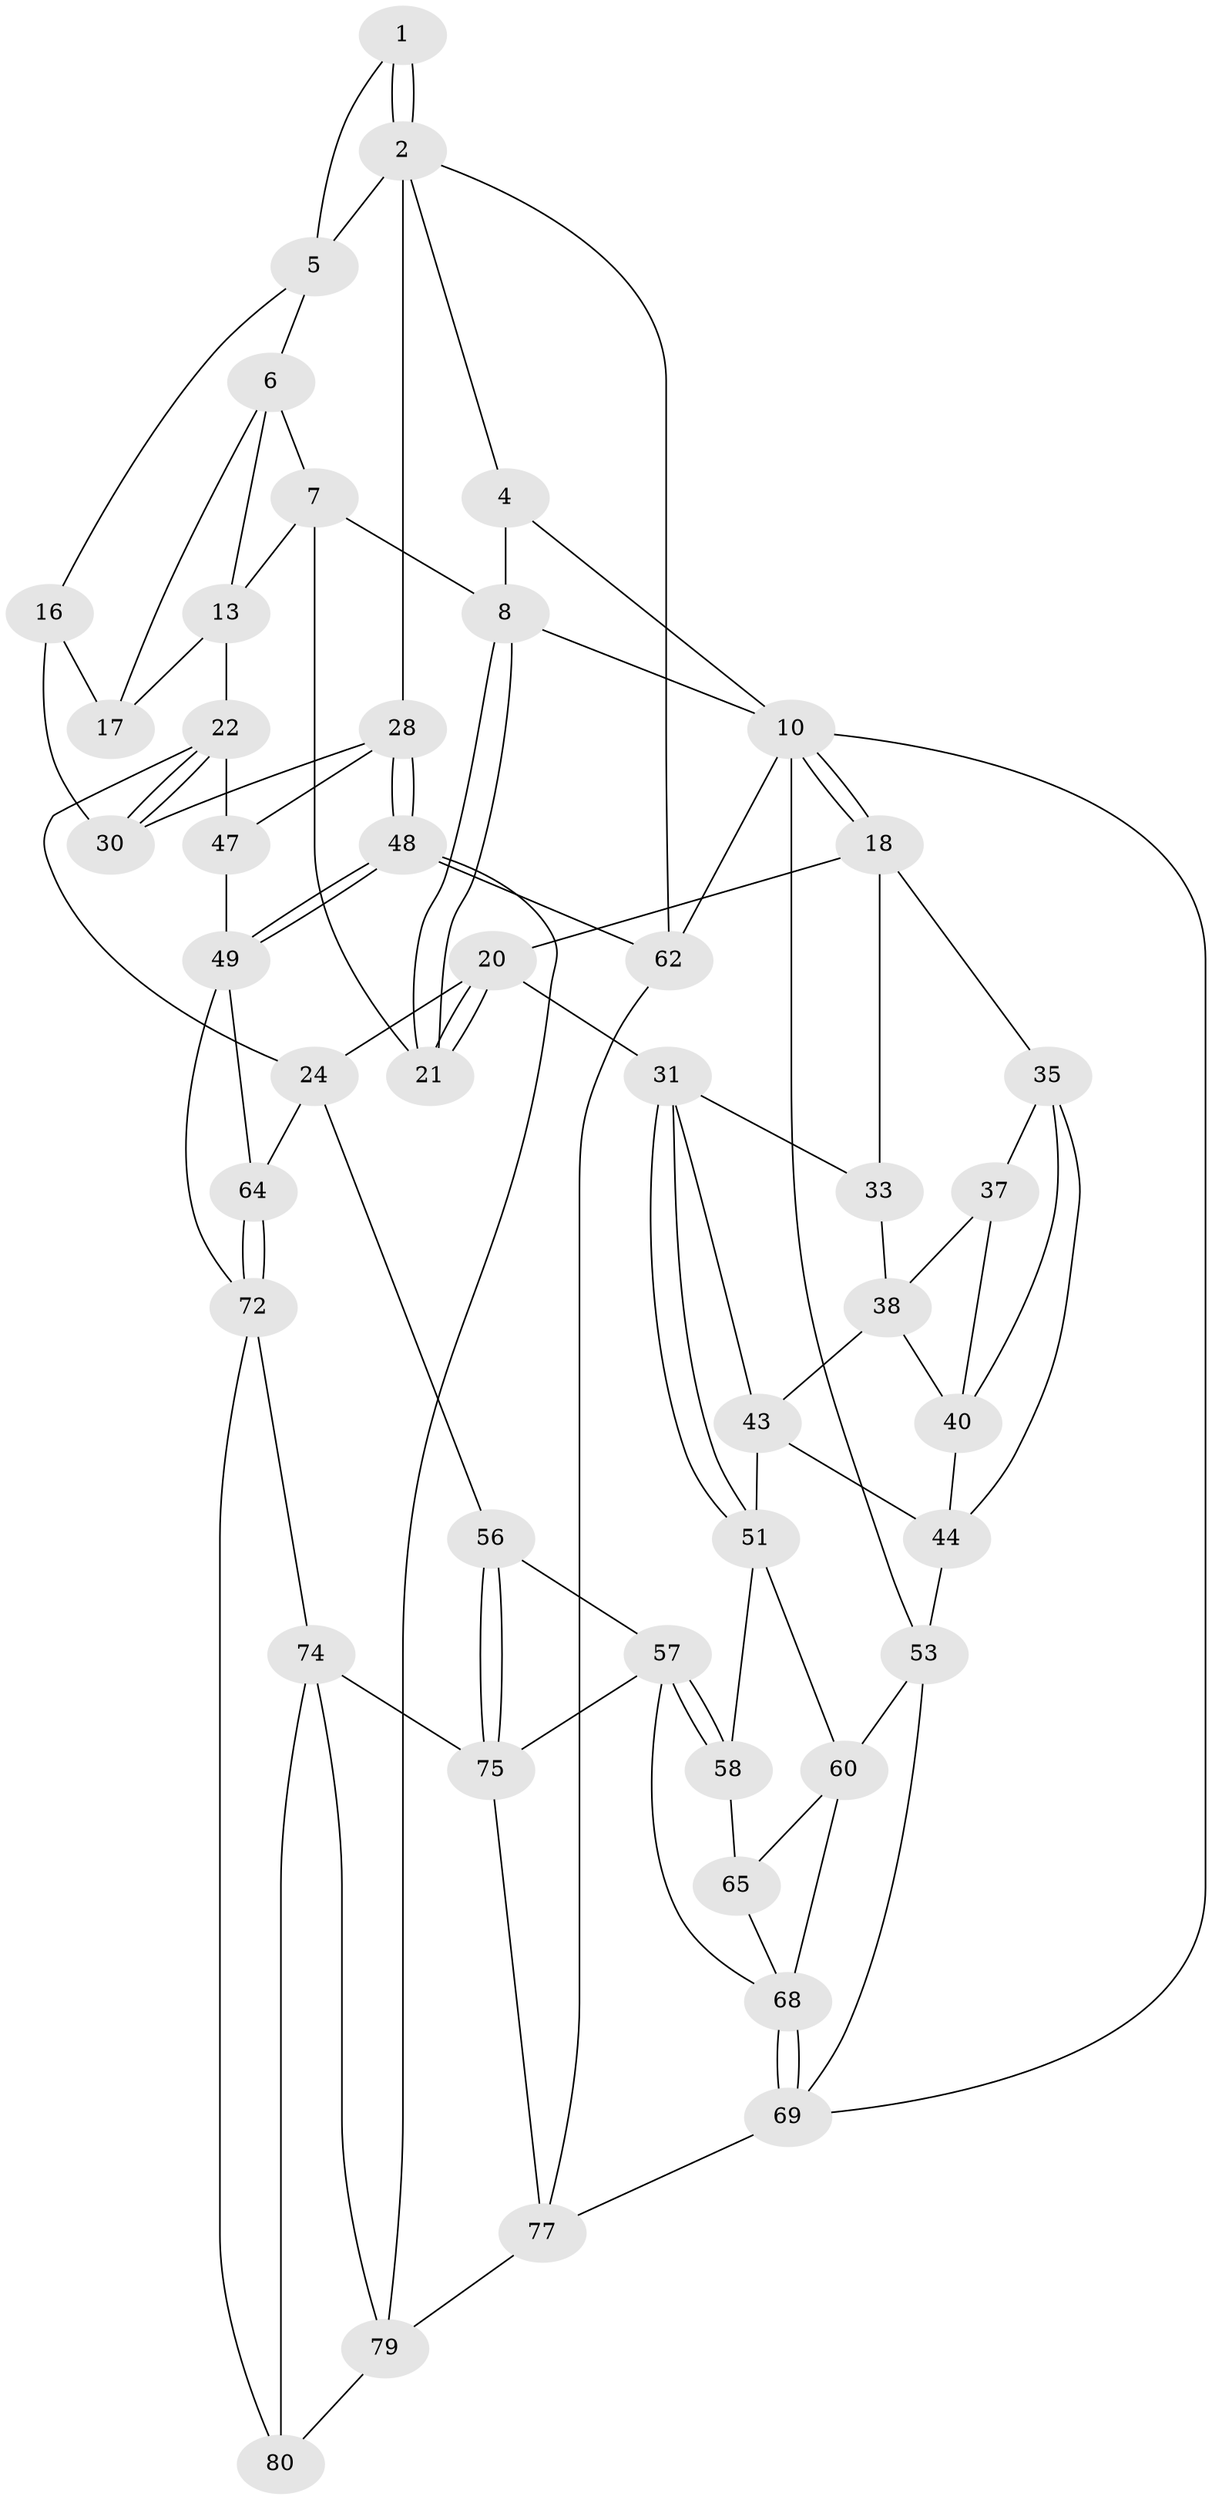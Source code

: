 // Generated by graph-tools (version 1.1) at 2025/24/03/03/25 07:24:32]
// undirected, 46 vertices, 98 edges
graph export_dot {
graph [start="1"]
  node [color=gray90,style=filled];
  1 [pos="+0.7698631574319401+0"];
  2 [pos="+1+0.24453380049144743",super="+3"];
  4 [pos="+0.769284694241127+0"];
  5 [pos="+0.7662808673663495+0.03008532014283061",super="+11"];
  6 [pos="+0.7034898072251861+0.0862249874664143",super="+12"];
  7 [pos="+0.6457104657077049+0.09344136873278226",super="+15"];
  8 [pos="+0.3114543804021548+0",super="+9"];
  10 [pos="+0+0",super="+54"];
  13 [pos="+0.6478885022397883+0.285961723747151",super="+14"];
  16 [pos="+0.8806064337447033+0.17892916140074114",super="+26"];
  17 [pos="+0.7498407071555231+0.2320827317358906",super="+27"];
  18 [pos="+0+0.2016809449402776",super="+19"];
  20 [pos="+0.2832923984044718+0.0569280165656734",super="+25"];
  21 [pos="+0.29811195923146694+0.029787480713793165"];
  22 [pos="+0.589130920212574+0.3682692536544346",super="+23"];
  24 [pos="+0.5105407416732668+0.4663056215034594",super="+55"];
  28 [pos="+1+0.3929301307996545",super="+29"];
  30 [pos="+0.8130349515691812+0.38936330698593186"];
  31 [pos="+0.3631370755148657+0.45261763906155844",super="+32"];
  33 [pos="+0.20191854894323666+0.2935236246902291",super="+34"];
  35 [pos="+0+0.3295600797583093",super="+36"];
  37 [pos="+0.12471618243279567+0.2600435797575199",super="+39"];
  38 [pos="+0.1536847116561515+0.3670120788415125",super="+41"];
  40 [pos="+0.07077324129283868+0.3520450266006693",super="+42"];
  43 [pos="+0.17920394739508103+0.42689424589916664",super="+46"];
  44 [pos="+0.027800537167600267+0.5245314076115387",super="+45"];
  47 [pos="+0.8119368590564785+0.5182367105506123"];
  48 [pos="+1+0.7482297814196183",super="+63"];
  49 [pos="+0.8935197216109149+0.6803045086134737",super="+50"];
  51 [pos="+0.2678672469725005+0.5515412637333919",super="+52"];
  53 [pos="+0+0.7408342257360563",super="+61"];
  56 [pos="+0.4970918823257703+0.6835483955499063"];
  57 [pos="+0.48410228951036144+0.687371865271753",super="+71"];
  58 [pos="+0.3161920783041399+0.6746344143023624",super="+59"];
  60 [pos="+0.13016055299549387+0.6685211902808696",super="+66"];
  62 [pos="+1+1"];
  64 [pos="+0.5686550960734532+0.6232268107244495"];
  65 [pos="+0.21489983538168428+0.6728254631059155",super="+67"];
  68 [pos="+0.19032436873915587+0.7739943174631414",super="+70"];
  69 [pos="+0.119391572805312+0.8661263867220892",super="+78"];
  72 [pos="+0.7332222061420065+0.7727355262104187",super="+73"];
  74 [pos="+0.5947248375473261+0.8836351967297594",super="+81"];
  75 [pos="+0.5222055060927341+0.8530117907291502",super="+76"];
  77 [pos="+0.2751086594309291+1",super="+83"];
  79 [pos="+0.9364962669048112+0.8698910729244336",super="+82"];
  80 [pos="+0.7625206727213409+0.8495579293574127"];
  1 -- 2;
  1 -- 2;
  1 -- 5;
  2 -- 4;
  2 -- 28;
  2 -- 62;
  2 -- 5;
  4 -- 10;
  4 -- 8;
  5 -- 6;
  5 -- 16;
  6 -- 7;
  6 -- 17;
  6 -- 13;
  7 -- 8;
  7 -- 21;
  7 -- 13;
  8 -- 21;
  8 -- 21;
  8 -- 10;
  10 -- 18;
  10 -- 18;
  10 -- 53;
  10 -- 62;
  10 -- 69;
  13 -- 22;
  13 -- 17;
  16 -- 17 [weight=2];
  16 -- 30;
  18 -- 35;
  18 -- 33;
  18 -- 20;
  20 -- 21;
  20 -- 21;
  20 -- 24;
  20 -- 31;
  22 -- 30;
  22 -- 30;
  22 -- 24;
  22 -- 47;
  24 -- 56;
  24 -- 64;
  28 -- 48;
  28 -- 48;
  28 -- 30;
  28 -- 47;
  31 -- 51;
  31 -- 51;
  31 -- 33;
  31 -- 43;
  33 -- 38;
  35 -- 40;
  35 -- 37;
  35 -- 44;
  37 -- 40;
  37 -- 38;
  38 -- 43;
  38 -- 40;
  40 -- 44;
  43 -- 51;
  43 -- 44;
  44 -- 53;
  47 -- 49;
  48 -- 49;
  48 -- 49;
  48 -- 62;
  48 -- 79;
  49 -- 72;
  49 -- 64;
  51 -- 60;
  51 -- 58;
  53 -- 69;
  53 -- 60;
  56 -- 57;
  56 -- 75;
  56 -- 75;
  57 -- 58;
  57 -- 58;
  57 -- 75;
  57 -- 68;
  58 -- 65 [weight=2];
  60 -- 65;
  60 -- 68;
  62 -- 77;
  64 -- 72;
  64 -- 72;
  65 -- 68;
  68 -- 69;
  68 -- 69;
  69 -- 77;
  72 -- 74;
  72 -- 80;
  74 -- 75;
  74 -- 80;
  74 -- 79;
  75 -- 77;
  77 -- 79;
  79 -- 80;
}
